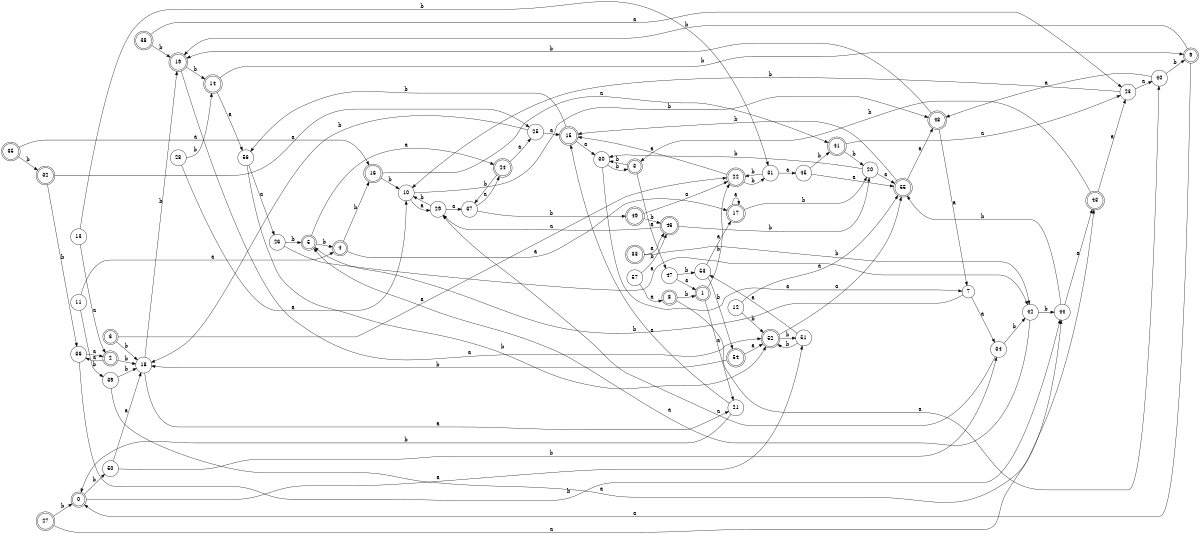 digraph n47_4 {
__start0 [label="" shape="none"];

rankdir=LR;
size="8,5";

s0 [style="rounded,filled", color="black", fillcolor="white" shape="doublecircle", label="0"];
s1 [style="rounded,filled", color="black", fillcolor="white" shape="doublecircle", label="1"];
s2 [style="rounded,filled", color="black", fillcolor="white" shape="doublecircle", label="2"];
s3 [style="rounded,filled", color="black", fillcolor="white" shape="doublecircle", label="3"];
s4 [style="rounded,filled", color="black", fillcolor="white" shape="doublecircle", label="4"];
s5 [style="rounded,filled", color="black", fillcolor="white" shape="doublecircle", label="5"];
s6 [style="rounded,filled", color="black", fillcolor="white" shape="doublecircle", label="6"];
s7 [style="filled", color="black", fillcolor="white" shape="circle", label="7"];
s8 [style="rounded,filled", color="black", fillcolor="white" shape="doublecircle", label="8"];
s9 [style="rounded,filled", color="black", fillcolor="white" shape="doublecircle", label="9"];
s10 [style="filled", color="black", fillcolor="white" shape="circle", label="10"];
s11 [style="filled", color="black", fillcolor="white" shape="circle", label="11"];
s12 [style="filled", color="black", fillcolor="white" shape="circle", label="12"];
s13 [style="filled", color="black", fillcolor="white" shape="circle", label="13"];
s14 [style="rounded,filled", color="black", fillcolor="white" shape="doublecircle", label="14"];
s15 [style="rounded,filled", color="black", fillcolor="white" shape="doublecircle", label="15"];
s16 [style="rounded,filled", color="black", fillcolor="white" shape="doublecircle", label="16"];
s17 [style="rounded,filled", color="black", fillcolor="white" shape="doublecircle", label="17"];
s18 [style="filled", color="black", fillcolor="white" shape="circle", label="18"];
s19 [style="rounded,filled", color="black", fillcolor="white" shape="doublecircle", label="19"];
s20 [style="filled", color="black", fillcolor="white" shape="circle", label="20"];
s21 [style="filled", color="black", fillcolor="white" shape="circle", label="21"];
s22 [style="rounded,filled", color="black", fillcolor="white" shape="doublecircle", label="22"];
s23 [style="filled", color="black", fillcolor="white" shape="circle", label="23"];
s24 [style="rounded,filled", color="black", fillcolor="white" shape="doublecircle", label="24"];
s25 [style="filled", color="black", fillcolor="white" shape="circle", label="25"];
s26 [style="filled", color="black", fillcolor="white" shape="circle", label="26"];
s27 [style="rounded,filled", color="black", fillcolor="white" shape="doublecircle", label="27"];
s28 [style="filled", color="black", fillcolor="white" shape="circle", label="28"];
s29 [style="filled", color="black", fillcolor="white" shape="circle", label="29"];
s30 [style="filled", color="black", fillcolor="white" shape="circle", label="30"];
s31 [style="filled", color="black", fillcolor="white" shape="circle", label="31"];
s32 [style="rounded,filled", color="black", fillcolor="white" shape="doublecircle", label="32"];
s33 [style="rounded,filled", color="black", fillcolor="white" shape="doublecircle", label="33"];
s34 [style="filled", color="black", fillcolor="white" shape="circle", label="34"];
s35 [style="rounded,filled", color="black", fillcolor="white" shape="doublecircle", label="35"];
s36 [style="filled", color="black", fillcolor="white" shape="circle", label="36"];
s37 [style="filled", color="black", fillcolor="white" shape="circle", label="37"];
s38 [style="rounded,filled", color="black", fillcolor="white" shape="doublecircle", label="38"];
s39 [style="filled", color="black", fillcolor="white" shape="circle", label="39"];
s40 [style="filled", color="black", fillcolor="white" shape="circle", label="40"];
s41 [style="rounded,filled", color="black", fillcolor="white" shape="doublecircle", label="41"];
s42 [style="filled", color="black", fillcolor="white" shape="circle", label="42"];
s43 [style="rounded,filled", color="black", fillcolor="white" shape="doublecircle", label="43"];
s44 [style="filled", color="black", fillcolor="white" shape="circle", label="44"];
s45 [style="filled", color="black", fillcolor="white" shape="circle", label="45"];
s46 [style="rounded,filled", color="black", fillcolor="white" shape="doublecircle", label="46"];
s47 [style="filled", color="black", fillcolor="white" shape="circle", label="47"];
s48 [style="rounded,filled", color="black", fillcolor="white" shape="doublecircle", label="48"];
s49 [style="rounded,filled", color="black", fillcolor="white" shape="doublecircle", label="49"];
s50 [style="filled", color="black", fillcolor="white" shape="circle", label="50"];
s51 [style="filled", color="black", fillcolor="white" shape="circle", label="51"];
s52 [style="rounded,filled", color="black", fillcolor="white" shape="doublecircle", label="52"];
s53 [style="filled", color="black", fillcolor="white" shape="circle", label="53"];
s54 [style="rounded,filled", color="black", fillcolor="white" shape="doublecircle", label="54"];
s55 [style="rounded,filled", color="black", fillcolor="white" shape="doublecircle", label="55"];
s56 [style="filled", color="black", fillcolor="white" shape="circle", label="56"];
s57 [style="filled", color="black", fillcolor="white" shape="circle", label="57"];
s0 -> s51 [label="a"];
s0 -> s50 [label="b"];
s1 -> s21 [label="a"];
s1 -> s22 [label="b"];
s2 -> s36 [label="a"];
s2 -> s18 [label="b"];
s3 -> s47 [label="a"];
s3 -> s30 [label="b"];
s4 -> s17 [label="a"];
s4 -> s16 [label="b"];
s5 -> s24 [label="a"];
s5 -> s4 [label="b"];
s6 -> s22 [label="a"];
s6 -> s18 [label="b"];
s7 -> s34 [label="a"];
s7 -> s5 [label="b"];
s8 -> s40 [label="a"];
s8 -> s1 [label="b"];
s9 -> s0 [label="a"];
s9 -> s19 [label="b"];
s10 -> s29 [label="a"];
s10 -> s48 [label="b"];
s11 -> s4 [label="a"];
s11 -> s39 [label="b"];
s12 -> s55 [label="a"];
s12 -> s52 [label="b"];
s13 -> s2 [label="a"];
s13 -> s31 [label="b"];
s14 -> s56 [label="a"];
s14 -> s9 [label="b"];
s15 -> s30 [label="a"];
s15 -> s56 [label="b"];
s16 -> s41 [label="a"];
s16 -> s10 [label="b"];
s17 -> s17 [label="a"];
s17 -> s20 [label="b"];
s18 -> s21 [label="a"];
s18 -> s19 [label="b"];
s19 -> s52 [label="a"];
s19 -> s14 [label="b"];
s20 -> s55 [label="a"];
s20 -> s30 [label="b"];
s21 -> s15 [label="a"];
s21 -> s0 [label="b"];
s22 -> s15 [label="a"];
s22 -> s31 [label="b"];
s23 -> s40 [label="a"];
s23 -> s10 [label="b"];
s24 -> s25 [label="a"];
s24 -> s37 [label="b"];
s25 -> s15 [label="a"];
s25 -> s18 [label="b"];
s26 -> s42 [label="a"];
s26 -> s5 [label="b"];
s27 -> s44 [label="a"];
s27 -> s0 [label="b"];
s28 -> s10 [label="a"];
s28 -> s14 [label="b"];
s29 -> s37 [label="a"];
s29 -> s10 [label="b"];
s30 -> s7 [label="a"];
s30 -> s3 [label="b"];
s31 -> s45 [label="a"];
s31 -> s22 [label="b"];
s32 -> s25 [label="a"];
s32 -> s36 [label="b"];
s33 -> s46 [label="a"];
s33 -> s42 [label="b"];
s34 -> s29 [label="a"];
s34 -> s42 [label="b"];
s35 -> s16 [label="a"];
s35 -> s32 [label="b"];
s36 -> s2 [label="a"];
s36 -> s44 [label="b"];
s37 -> s24 [label="a"];
s37 -> s49 [label="b"];
s38 -> s23 [label="a"];
s38 -> s19 [label="b"];
s39 -> s43 [label="a"];
s39 -> s18 [label="b"];
s40 -> s48 [label="a"];
s40 -> s9 [label="b"];
s41 -> s23 [label="a"];
s41 -> s20 [label="b"];
s42 -> s5 [label="a"];
s42 -> s44 [label="b"];
s43 -> s23 [label="a"];
s43 -> s3 [label="b"];
s44 -> s43 [label="a"];
s44 -> s55 [label="b"];
s45 -> s55 [label="a"];
s45 -> s41 [label="b"];
s46 -> s29 [label="a"];
s46 -> s20 [label="b"];
s47 -> s1 [label="a"];
s47 -> s53 [label="b"];
s48 -> s7 [label="a"];
s48 -> s19 [label="b"];
s49 -> s22 [label="a"];
s49 -> s46 [label="b"];
s50 -> s18 [label="a"];
s50 -> s34 [label="b"];
s51 -> s53 [label="a"];
s51 -> s52 [label="b"];
s52 -> s55 [label="a"];
s52 -> s51 [label="b"];
s53 -> s17 [label="a"];
s53 -> s54 [label="b"];
s54 -> s52 [label="a"];
s54 -> s18 [label="b"];
s55 -> s48 [label="a"];
s55 -> s15 [label="b"];
s56 -> s26 [label="a"];
s56 -> s52 [label="b"];
s57 -> s8 [label="a"];
s57 -> s46 [label="b"];

}